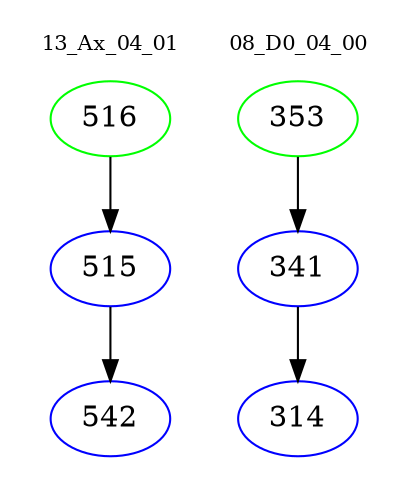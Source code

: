 digraph{
subgraph cluster_0 {
color = white
label = "13_Ax_04_01";
fontsize=10;
T0_516 [label="516", color="green"]
T0_516 -> T0_515 [color="black"]
T0_515 [label="515", color="blue"]
T0_515 -> T0_542 [color="black"]
T0_542 [label="542", color="blue"]
}
subgraph cluster_1 {
color = white
label = "08_D0_04_00";
fontsize=10;
T1_353 [label="353", color="green"]
T1_353 -> T1_341 [color="black"]
T1_341 [label="341", color="blue"]
T1_341 -> T1_314 [color="black"]
T1_314 [label="314", color="blue"]
}
}
